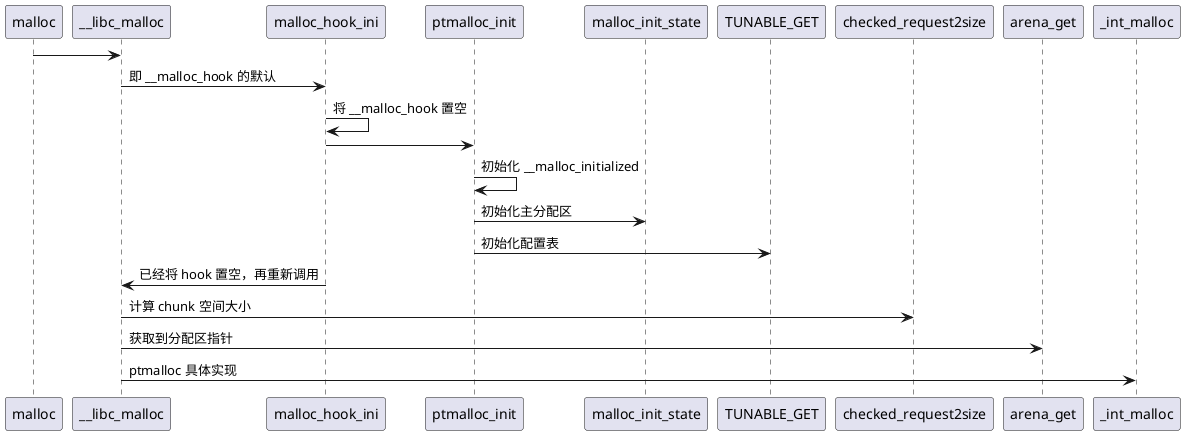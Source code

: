 @startuml ptmalloc 第一次调用
malloc -> __libc_malloc
__libc_malloc ->  malloc_hook_ini: 即 __malloc_hook 的默认
malloc_hook_ini -> malloc_hook_ini: 将 __malloc_hook 置空
malloc_hook_ini -> ptmalloc_init: 
ptmalloc_init -> ptmalloc_init: 初始化 __malloc_initialized
ptmalloc_init -> malloc_init_state: 初始化主分配区
ptmalloc_init -> TUNABLE_GET: 初始化配置表
malloc_hook_ini -> __libc_malloc: 已经将 hook 置空，再重新调用
__libc_malloc -> checked_request2size: 计算 chunk 空间大小
__libc_malloc -> arena_get: 获取到分配区指针
__libc_malloc -> _int_malloc: ptmalloc 具体实现
@enduml

@startuml 第二次调用
malloc -> __libc_malloc
__libc_malloc -> checked_request2size: 计算 chunk 空间大小
__libc_malloc -> arena_get: 获取到分配区指针
__libc_malloc -> _int_malloc: ptmalloc 具体实现
@enduml

@startuml tcache
malloc -> __libc_malloc
__libc_malloc -> checked_request2size: 计算 chunk 空间大小
__libc_malloc -> csize2tidx: 根据计算出的 chunk 大小找到对应 tcache 的链表下标
__libc_malloc -> tcache_init: tcache 初始化
tcache_init -> arena_get: 获取 tcache 分配区并加锁
tcache_init -> _int_malloc: 使用 _int_malloc 给 tcache 结构分配内存
tcache_init -> __libc_lock_unlock: 解锁 arena 分配区
__libc_malloc -> tcache_get: 如果符合 tcache 分配条件，通过 get 获取内存指针
@enduml